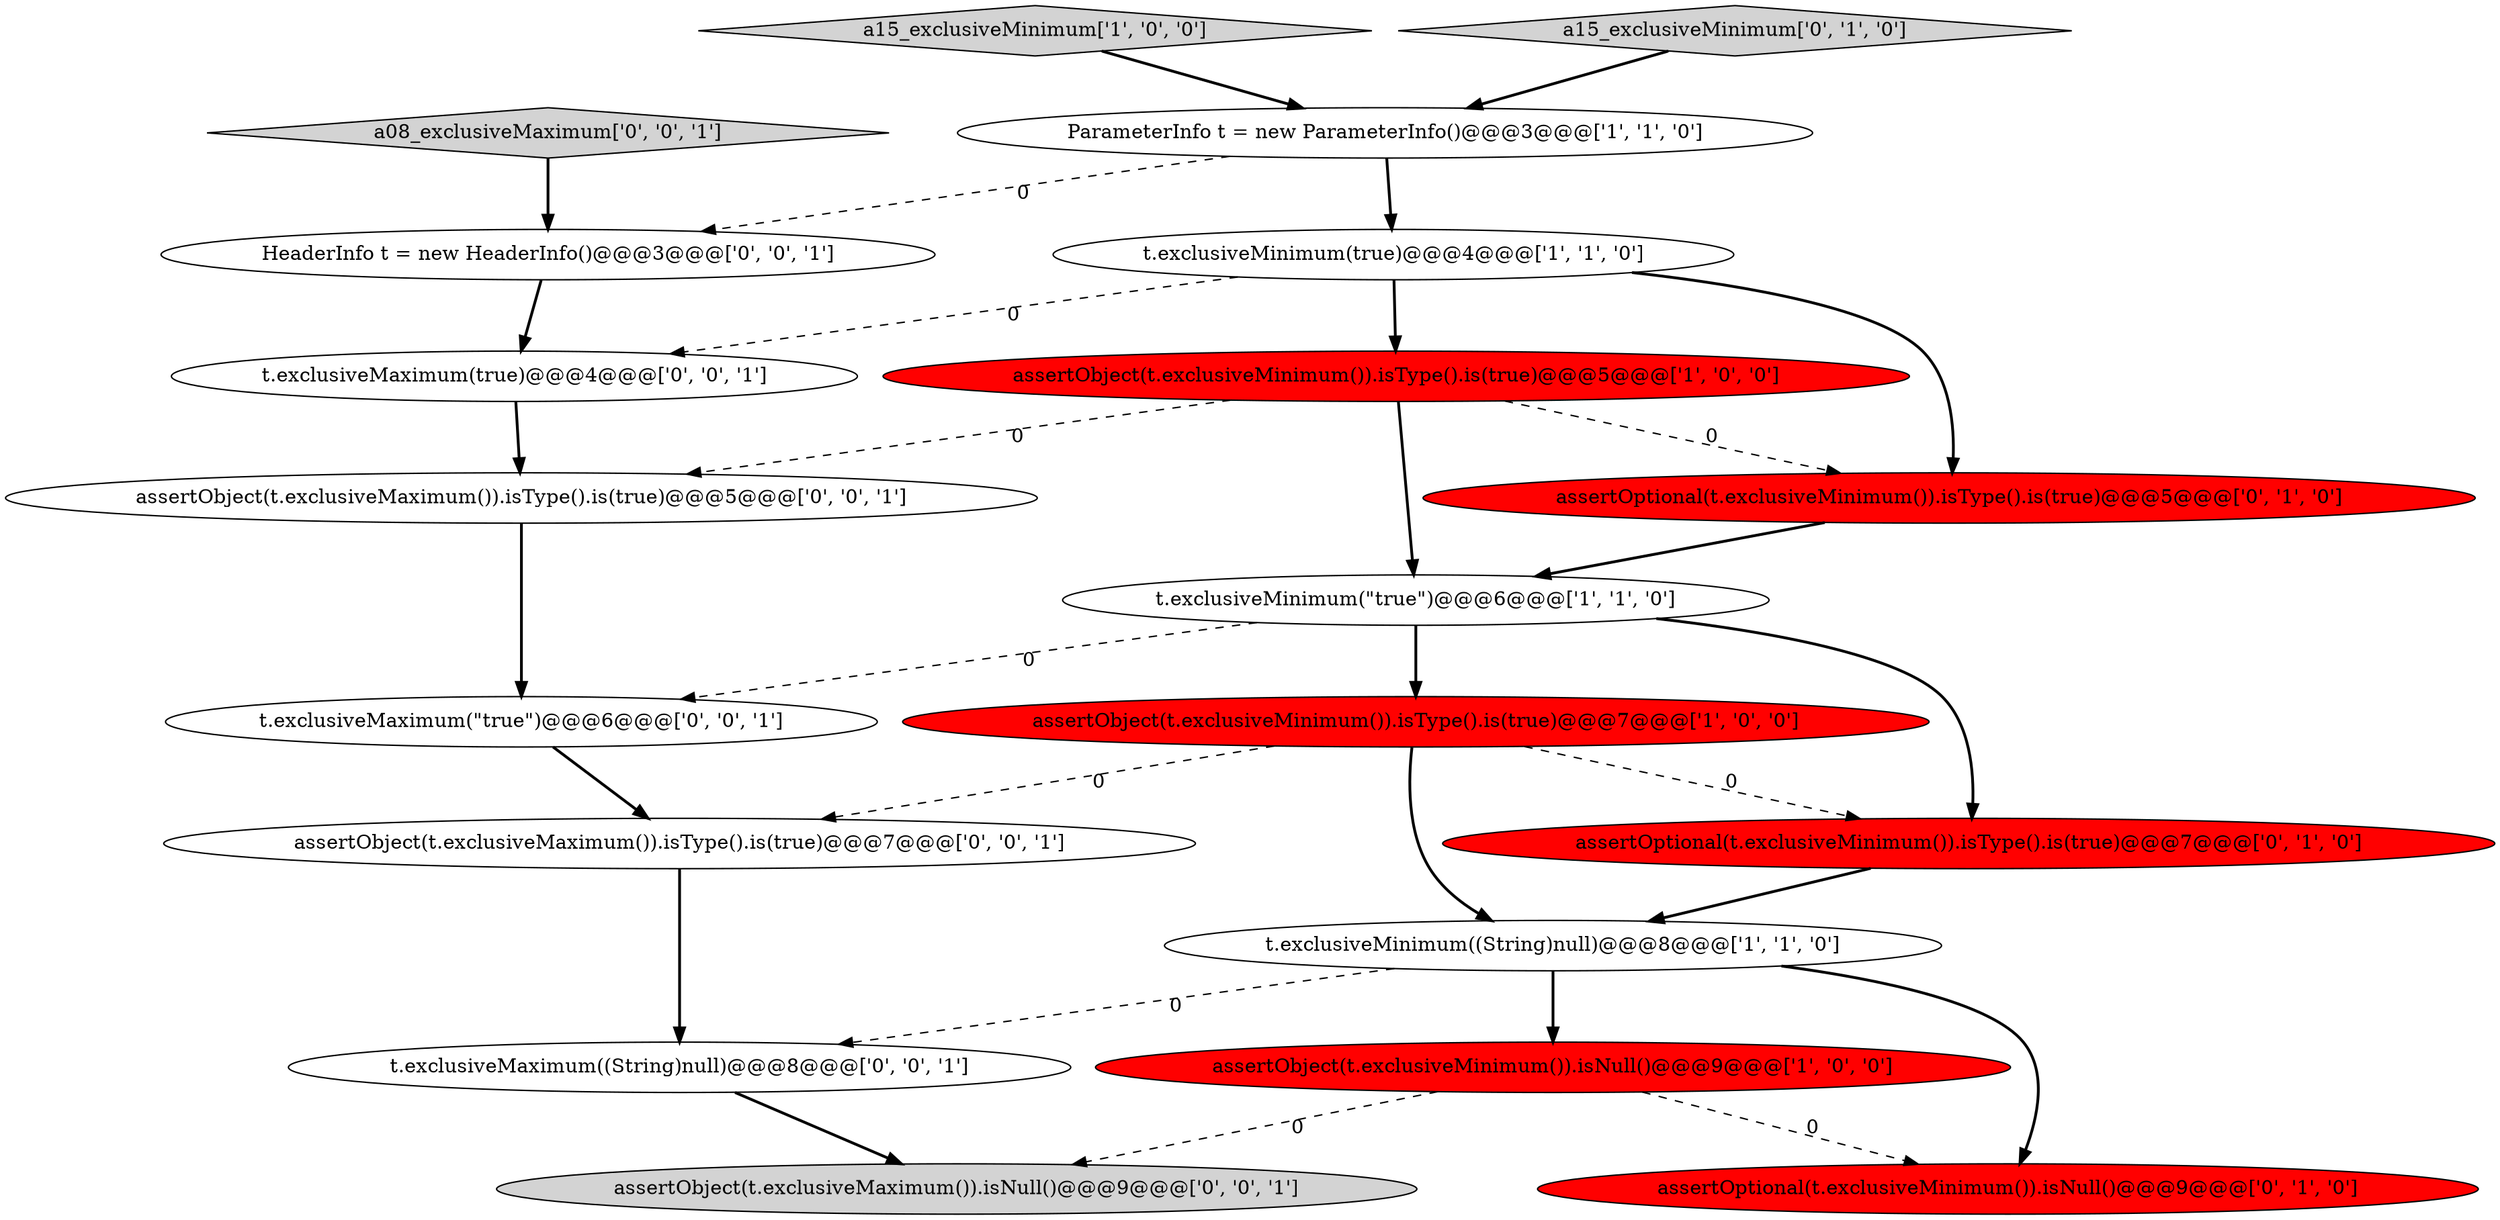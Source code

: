 digraph {
3 [style = filled, label = "ParameterInfo t = new ParameterInfo()@@@3@@@['1', '1', '0']", fillcolor = white, shape = ellipse image = "AAA0AAABBB1BBB"];
9 [style = filled, label = "assertOptional(t.exclusiveMinimum()).isType().is(true)@@@7@@@['0', '1', '0']", fillcolor = red, shape = ellipse image = "AAA1AAABBB2BBB"];
13 [style = filled, label = "t.exclusiveMaximum(\"true\")@@@6@@@['0', '0', '1']", fillcolor = white, shape = ellipse image = "AAA0AAABBB3BBB"];
19 [style = filled, label = "assertObject(t.exclusiveMaximum()).isNull()@@@9@@@['0', '0', '1']", fillcolor = lightgray, shape = ellipse image = "AAA0AAABBB3BBB"];
7 [style = filled, label = "t.exclusiveMinimum((String)null)@@@8@@@['1', '1', '0']", fillcolor = white, shape = ellipse image = "AAA0AAABBB1BBB"];
4 [style = filled, label = "t.exclusiveMinimum(true)@@@4@@@['1', '1', '0']", fillcolor = white, shape = ellipse image = "AAA0AAABBB1BBB"];
18 [style = filled, label = "assertObject(t.exclusiveMaximum()).isType().is(true)@@@7@@@['0', '0', '1']", fillcolor = white, shape = ellipse image = "AAA0AAABBB3BBB"];
16 [style = filled, label = "a08_exclusiveMaximum['0', '0', '1']", fillcolor = lightgray, shape = diamond image = "AAA0AAABBB3BBB"];
15 [style = filled, label = "t.exclusiveMaximum((String)null)@@@8@@@['0', '0', '1']", fillcolor = white, shape = ellipse image = "AAA0AAABBB3BBB"];
14 [style = filled, label = "t.exclusiveMaximum(true)@@@4@@@['0', '0', '1']", fillcolor = white, shape = ellipse image = "AAA0AAABBB3BBB"];
1 [style = filled, label = "assertObject(t.exclusiveMinimum()).isType().is(true)@@@7@@@['1', '0', '0']", fillcolor = red, shape = ellipse image = "AAA1AAABBB1BBB"];
6 [style = filled, label = "a15_exclusiveMinimum['1', '0', '0']", fillcolor = lightgray, shape = diamond image = "AAA0AAABBB1BBB"];
0 [style = filled, label = "assertObject(t.exclusiveMinimum()).isNull()@@@9@@@['1', '0', '0']", fillcolor = red, shape = ellipse image = "AAA1AAABBB1BBB"];
11 [style = filled, label = "a15_exclusiveMinimum['0', '1', '0']", fillcolor = lightgray, shape = diamond image = "AAA0AAABBB2BBB"];
2 [style = filled, label = "assertObject(t.exclusiveMinimum()).isType().is(true)@@@5@@@['1', '0', '0']", fillcolor = red, shape = ellipse image = "AAA1AAABBB1BBB"];
5 [style = filled, label = "t.exclusiveMinimum(\"true\")@@@6@@@['1', '1', '0']", fillcolor = white, shape = ellipse image = "AAA0AAABBB1BBB"];
10 [style = filled, label = "assertOptional(t.exclusiveMinimum()).isType().is(true)@@@5@@@['0', '1', '0']", fillcolor = red, shape = ellipse image = "AAA1AAABBB2BBB"];
8 [style = filled, label = "assertOptional(t.exclusiveMinimum()).isNull()@@@9@@@['0', '1', '0']", fillcolor = red, shape = ellipse image = "AAA1AAABBB2BBB"];
12 [style = filled, label = "assertObject(t.exclusiveMaximum()).isType().is(true)@@@5@@@['0', '0', '1']", fillcolor = white, shape = ellipse image = "AAA0AAABBB3BBB"];
17 [style = filled, label = "HeaderInfo t = new HeaderInfo()@@@3@@@['0', '0', '1']", fillcolor = white, shape = ellipse image = "AAA0AAABBB3BBB"];
5->13 [style = dashed, label="0"];
4->10 [style = bold, label=""];
6->3 [style = bold, label=""];
3->17 [style = dashed, label="0"];
5->9 [style = bold, label=""];
0->19 [style = dashed, label="0"];
18->15 [style = bold, label=""];
1->9 [style = dashed, label="0"];
7->0 [style = bold, label=""];
1->18 [style = dashed, label="0"];
4->2 [style = bold, label=""];
16->17 [style = bold, label=""];
9->7 [style = bold, label=""];
7->8 [style = bold, label=""];
15->19 [style = bold, label=""];
3->4 [style = bold, label=""];
1->7 [style = bold, label=""];
2->10 [style = dashed, label="0"];
12->13 [style = bold, label=""];
5->1 [style = bold, label=""];
2->12 [style = dashed, label="0"];
10->5 [style = bold, label=""];
11->3 [style = bold, label=""];
17->14 [style = bold, label=""];
14->12 [style = bold, label=""];
7->15 [style = dashed, label="0"];
0->8 [style = dashed, label="0"];
4->14 [style = dashed, label="0"];
13->18 [style = bold, label=""];
2->5 [style = bold, label=""];
}
